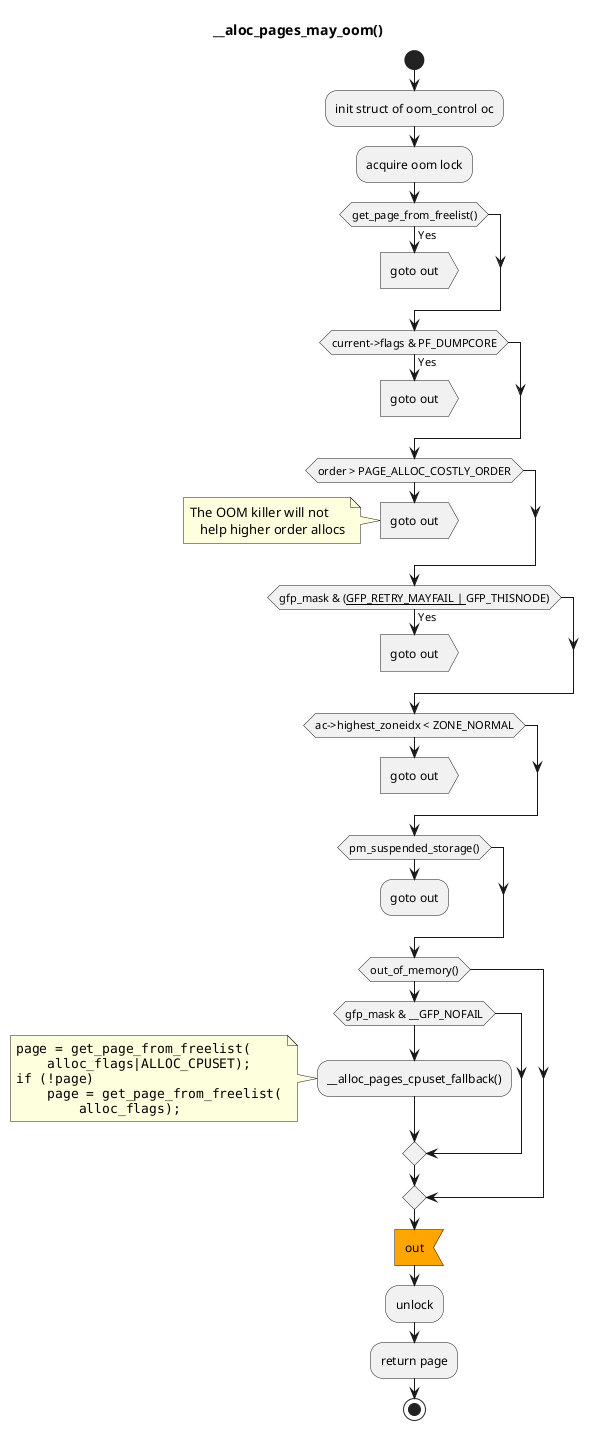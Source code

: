 @startuml

title __aloc_pages_may_oom()

start
:init struct of oom_control oc;
:acquire oom lock;
if (get_page_from_freelist()) then (Yes)
    :goto out;<<output>>
    detach
endif
if (current->flags & PF_DUMPCORE) then (Yes)
	:goto out;<<output>>
    detach
endif
if (order > PAGE_ALLOC_COSTLY_ORDER)
	:goto out;<<output>>
    note left
	    The OOM killer will not
        help higher order allocs
    end note
    detach
endif
if (gfp_mask & (__GFP_RETRY_MAYFAIL | __GFP_THISNODE)) then (Yes)
	:goto out;<<output>>
    detach
endif
if (ac->highest_zoneidx < ZONE_NORMAL)
	:goto out;<<output>>
    detach
endif
if (pm_suspended_storage())
	:goto out;
    detach
endif
if (out_of_memory())
	if (gfp_mask & __GFP_NOFAIL)
	    :__alloc_pages_cpuset_fallback();
        note left
        <code>
        page = get_page_from_freelist(
            alloc_flags|ALLOC_CPUSET);
        if (!page)
            page = get_page_from_freelist(
                alloc_flags);
        </code>
        end note
    endif
endif
#Orange:out;<<input>>
:unlock;
:return page;

stop

@enduml